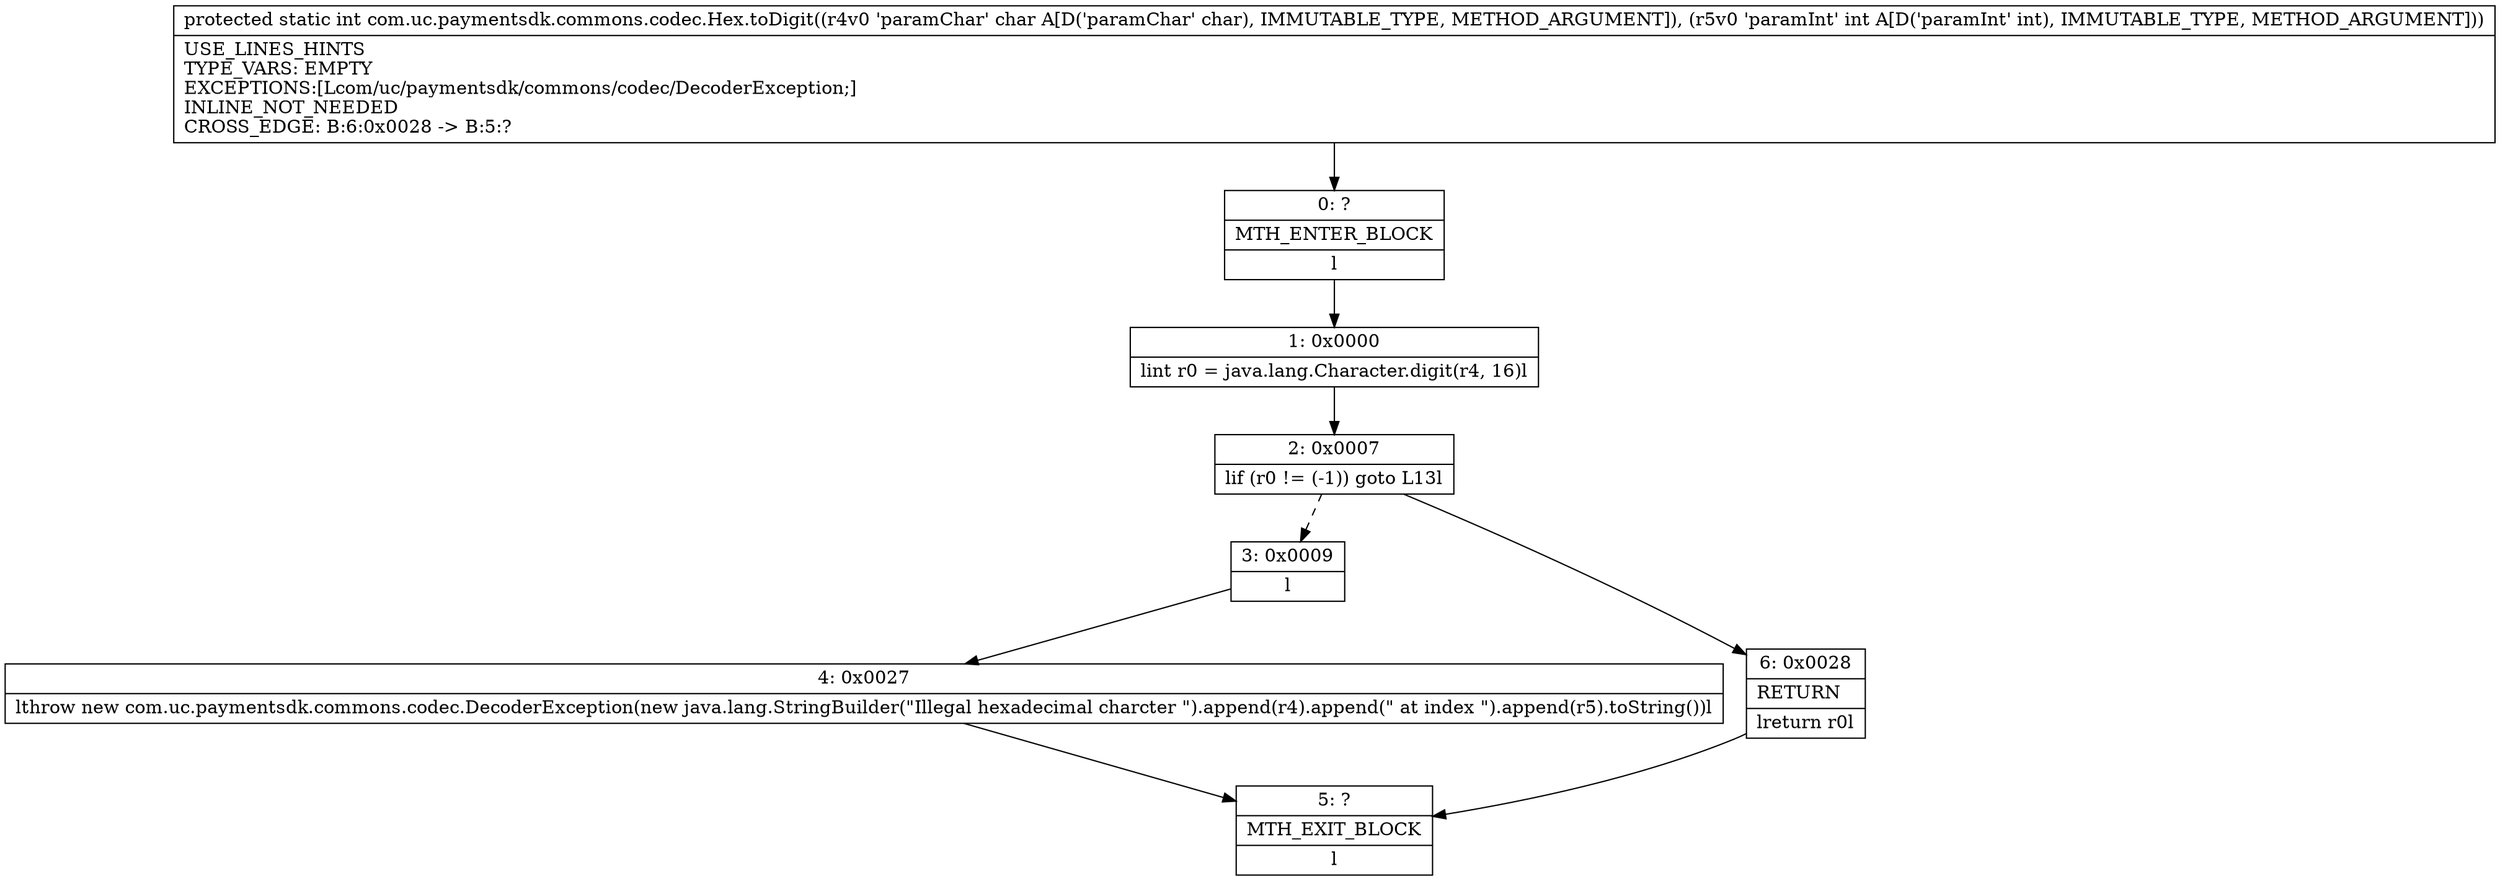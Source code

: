 digraph "CFG forcom.uc.paymentsdk.commons.codec.Hex.toDigit(CI)I" {
Node_0 [shape=record,label="{0\:\ ?|MTH_ENTER_BLOCK\l|l}"];
Node_1 [shape=record,label="{1\:\ 0x0000|lint r0 = java.lang.Character.digit(r4, 16)l}"];
Node_2 [shape=record,label="{2\:\ 0x0007|lif (r0 != (\-1)) goto L13l}"];
Node_3 [shape=record,label="{3\:\ 0x0009|l}"];
Node_4 [shape=record,label="{4\:\ 0x0027|lthrow new com.uc.paymentsdk.commons.codec.DecoderException(new java.lang.StringBuilder(\"Illegal hexadecimal charcter \").append(r4).append(\" at index \").append(r5).toString())l}"];
Node_5 [shape=record,label="{5\:\ ?|MTH_EXIT_BLOCK\l|l}"];
Node_6 [shape=record,label="{6\:\ 0x0028|RETURN\l|lreturn r0l}"];
MethodNode[shape=record,label="{protected static int com.uc.paymentsdk.commons.codec.Hex.toDigit((r4v0 'paramChar' char A[D('paramChar' char), IMMUTABLE_TYPE, METHOD_ARGUMENT]), (r5v0 'paramInt' int A[D('paramInt' int), IMMUTABLE_TYPE, METHOD_ARGUMENT]))  | USE_LINES_HINTS\lTYPE_VARS: EMPTY\lEXCEPTIONS:[Lcom\/uc\/paymentsdk\/commons\/codec\/DecoderException;]\lINLINE_NOT_NEEDED\lCROSS_EDGE: B:6:0x0028 \-\> B:5:?\l}"];
MethodNode -> Node_0;
Node_0 -> Node_1;
Node_1 -> Node_2;
Node_2 -> Node_3[style=dashed];
Node_2 -> Node_6;
Node_3 -> Node_4;
Node_4 -> Node_5;
Node_6 -> Node_5;
}

